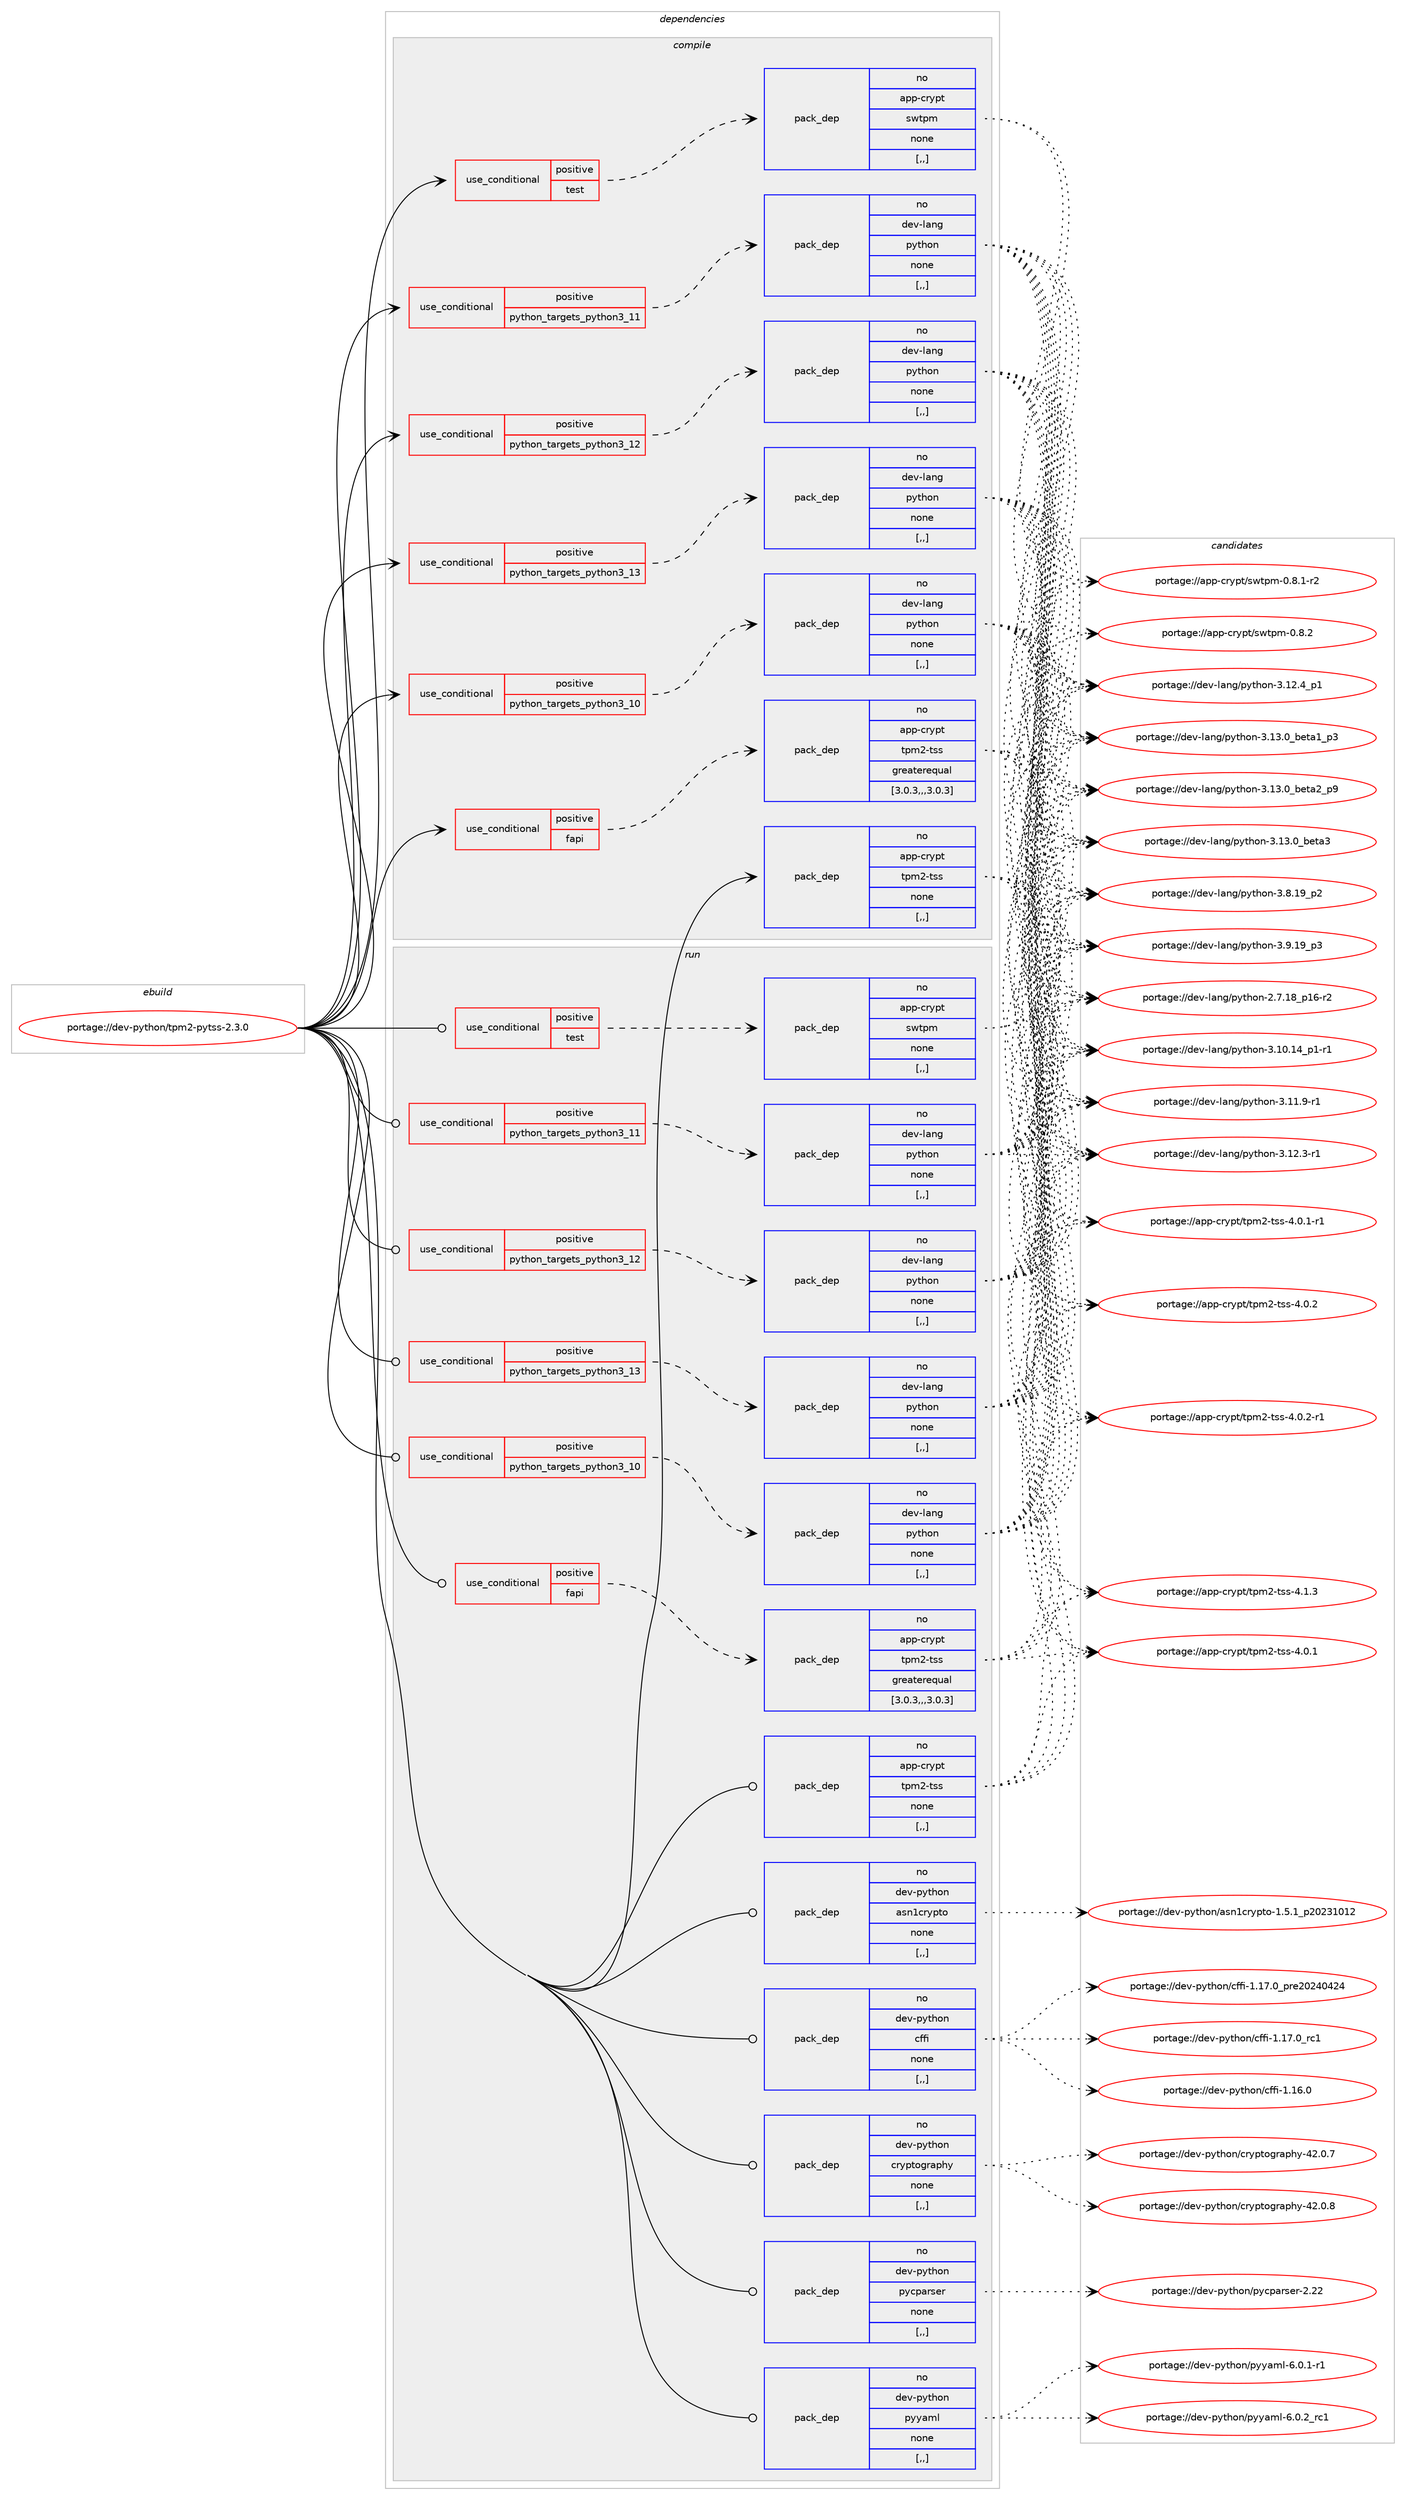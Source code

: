 digraph prolog {

# *************
# Graph options
# *************

newrank=true;
concentrate=true;
compound=true;
graph [rankdir=LR,fontname=Helvetica,fontsize=10,ranksep=1.5];#, ranksep=2.5, nodesep=0.2];
edge  [arrowhead=vee];
node  [fontname=Helvetica,fontsize=10];

# **********
# The ebuild
# **********

subgraph cluster_leftcol {
color=gray;
rank=same;
label=<<i>ebuild</i>>;
id [label="portage://dev-python/tpm2-pytss-2.3.0", color=red, width=4, href="../dev-python/tpm2-pytss-2.3.0.svg"];
}

# ****************
# The dependencies
# ****************

subgraph cluster_midcol {
color=gray;
label=<<i>dependencies</i>>;
subgraph cluster_compile {
fillcolor="#eeeeee";
style=filled;
label=<<i>compile</i>>;
subgraph cond39244 {
dependency161681 [label=<<TABLE BORDER="0" CELLBORDER="1" CELLSPACING="0" CELLPADDING="4"><TR><TD ROWSPAN="3" CELLPADDING="10">use_conditional</TD></TR><TR><TD>positive</TD></TR><TR><TD>fapi</TD></TR></TABLE>>, shape=none, color=red];
subgraph pack121199 {
dependency161682 [label=<<TABLE BORDER="0" CELLBORDER="1" CELLSPACING="0" CELLPADDING="4" WIDTH="220"><TR><TD ROWSPAN="6" CELLPADDING="30">pack_dep</TD></TR><TR><TD WIDTH="110">no</TD></TR><TR><TD>app-crypt</TD></TR><TR><TD>tpm2-tss</TD></TR><TR><TD>greaterequal</TD></TR><TR><TD>[3.0.3,,,3.0.3]</TD></TR></TABLE>>, shape=none, color=blue];
}
dependency161681:e -> dependency161682:w [weight=20,style="dashed",arrowhead="vee"];
}
id:e -> dependency161681:w [weight=20,style="solid",arrowhead="vee"];
subgraph cond39245 {
dependency161683 [label=<<TABLE BORDER="0" CELLBORDER="1" CELLSPACING="0" CELLPADDING="4"><TR><TD ROWSPAN="3" CELLPADDING="10">use_conditional</TD></TR><TR><TD>positive</TD></TR><TR><TD>python_targets_python3_10</TD></TR></TABLE>>, shape=none, color=red];
subgraph pack121200 {
dependency161684 [label=<<TABLE BORDER="0" CELLBORDER="1" CELLSPACING="0" CELLPADDING="4" WIDTH="220"><TR><TD ROWSPAN="6" CELLPADDING="30">pack_dep</TD></TR><TR><TD WIDTH="110">no</TD></TR><TR><TD>dev-lang</TD></TR><TR><TD>python</TD></TR><TR><TD>none</TD></TR><TR><TD>[,,]</TD></TR></TABLE>>, shape=none, color=blue];
}
dependency161683:e -> dependency161684:w [weight=20,style="dashed",arrowhead="vee"];
}
id:e -> dependency161683:w [weight=20,style="solid",arrowhead="vee"];
subgraph cond39246 {
dependency161685 [label=<<TABLE BORDER="0" CELLBORDER="1" CELLSPACING="0" CELLPADDING="4"><TR><TD ROWSPAN="3" CELLPADDING="10">use_conditional</TD></TR><TR><TD>positive</TD></TR><TR><TD>python_targets_python3_11</TD></TR></TABLE>>, shape=none, color=red];
subgraph pack121201 {
dependency161686 [label=<<TABLE BORDER="0" CELLBORDER="1" CELLSPACING="0" CELLPADDING="4" WIDTH="220"><TR><TD ROWSPAN="6" CELLPADDING="30">pack_dep</TD></TR><TR><TD WIDTH="110">no</TD></TR><TR><TD>dev-lang</TD></TR><TR><TD>python</TD></TR><TR><TD>none</TD></TR><TR><TD>[,,]</TD></TR></TABLE>>, shape=none, color=blue];
}
dependency161685:e -> dependency161686:w [weight=20,style="dashed",arrowhead="vee"];
}
id:e -> dependency161685:w [weight=20,style="solid",arrowhead="vee"];
subgraph cond39247 {
dependency161687 [label=<<TABLE BORDER="0" CELLBORDER="1" CELLSPACING="0" CELLPADDING="4"><TR><TD ROWSPAN="3" CELLPADDING="10">use_conditional</TD></TR><TR><TD>positive</TD></TR><TR><TD>python_targets_python3_12</TD></TR></TABLE>>, shape=none, color=red];
subgraph pack121202 {
dependency161688 [label=<<TABLE BORDER="0" CELLBORDER="1" CELLSPACING="0" CELLPADDING="4" WIDTH="220"><TR><TD ROWSPAN="6" CELLPADDING="30">pack_dep</TD></TR><TR><TD WIDTH="110">no</TD></TR><TR><TD>dev-lang</TD></TR><TR><TD>python</TD></TR><TR><TD>none</TD></TR><TR><TD>[,,]</TD></TR></TABLE>>, shape=none, color=blue];
}
dependency161687:e -> dependency161688:w [weight=20,style="dashed",arrowhead="vee"];
}
id:e -> dependency161687:w [weight=20,style="solid",arrowhead="vee"];
subgraph cond39248 {
dependency161689 [label=<<TABLE BORDER="0" CELLBORDER="1" CELLSPACING="0" CELLPADDING="4"><TR><TD ROWSPAN="3" CELLPADDING="10">use_conditional</TD></TR><TR><TD>positive</TD></TR><TR><TD>python_targets_python3_13</TD></TR></TABLE>>, shape=none, color=red];
subgraph pack121203 {
dependency161690 [label=<<TABLE BORDER="0" CELLBORDER="1" CELLSPACING="0" CELLPADDING="4" WIDTH="220"><TR><TD ROWSPAN="6" CELLPADDING="30">pack_dep</TD></TR><TR><TD WIDTH="110">no</TD></TR><TR><TD>dev-lang</TD></TR><TR><TD>python</TD></TR><TR><TD>none</TD></TR><TR><TD>[,,]</TD></TR></TABLE>>, shape=none, color=blue];
}
dependency161689:e -> dependency161690:w [weight=20,style="dashed",arrowhead="vee"];
}
id:e -> dependency161689:w [weight=20,style="solid",arrowhead="vee"];
subgraph cond39249 {
dependency161691 [label=<<TABLE BORDER="0" CELLBORDER="1" CELLSPACING="0" CELLPADDING="4"><TR><TD ROWSPAN="3" CELLPADDING="10">use_conditional</TD></TR><TR><TD>positive</TD></TR><TR><TD>test</TD></TR></TABLE>>, shape=none, color=red];
subgraph pack121204 {
dependency161692 [label=<<TABLE BORDER="0" CELLBORDER="1" CELLSPACING="0" CELLPADDING="4" WIDTH="220"><TR><TD ROWSPAN="6" CELLPADDING="30">pack_dep</TD></TR><TR><TD WIDTH="110">no</TD></TR><TR><TD>app-crypt</TD></TR><TR><TD>swtpm</TD></TR><TR><TD>none</TD></TR><TR><TD>[,,]</TD></TR></TABLE>>, shape=none, color=blue];
}
dependency161691:e -> dependency161692:w [weight=20,style="dashed",arrowhead="vee"];
}
id:e -> dependency161691:w [weight=20,style="solid",arrowhead="vee"];
subgraph pack121205 {
dependency161693 [label=<<TABLE BORDER="0" CELLBORDER="1" CELLSPACING="0" CELLPADDING="4" WIDTH="220"><TR><TD ROWSPAN="6" CELLPADDING="30">pack_dep</TD></TR><TR><TD WIDTH="110">no</TD></TR><TR><TD>app-crypt</TD></TR><TR><TD>tpm2-tss</TD></TR><TR><TD>none</TD></TR><TR><TD>[,,]</TD></TR></TABLE>>, shape=none, color=blue];
}
id:e -> dependency161693:w [weight=20,style="solid",arrowhead="vee"];
}
subgraph cluster_compileandrun {
fillcolor="#eeeeee";
style=filled;
label=<<i>compile and run</i>>;
}
subgraph cluster_run {
fillcolor="#eeeeee";
style=filled;
label=<<i>run</i>>;
subgraph cond39250 {
dependency161694 [label=<<TABLE BORDER="0" CELLBORDER="1" CELLSPACING="0" CELLPADDING="4"><TR><TD ROWSPAN="3" CELLPADDING="10">use_conditional</TD></TR><TR><TD>positive</TD></TR><TR><TD>fapi</TD></TR></TABLE>>, shape=none, color=red];
subgraph pack121206 {
dependency161695 [label=<<TABLE BORDER="0" CELLBORDER="1" CELLSPACING="0" CELLPADDING="4" WIDTH="220"><TR><TD ROWSPAN="6" CELLPADDING="30">pack_dep</TD></TR><TR><TD WIDTH="110">no</TD></TR><TR><TD>app-crypt</TD></TR><TR><TD>tpm2-tss</TD></TR><TR><TD>greaterequal</TD></TR><TR><TD>[3.0.3,,,3.0.3]</TD></TR></TABLE>>, shape=none, color=blue];
}
dependency161694:e -> dependency161695:w [weight=20,style="dashed",arrowhead="vee"];
}
id:e -> dependency161694:w [weight=20,style="solid",arrowhead="odot"];
subgraph cond39251 {
dependency161696 [label=<<TABLE BORDER="0" CELLBORDER="1" CELLSPACING="0" CELLPADDING="4"><TR><TD ROWSPAN="3" CELLPADDING="10">use_conditional</TD></TR><TR><TD>positive</TD></TR><TR><TD>python_targets_python3_10</TD></TR></TABLE>>, shape=none, color=red];
subgraph pack121207 {
dependency161697 [label=<<TABLE BORDER="0" CELLBORDER="1" CELLSPACING="0" CELLPADDING="4" WIDTH="220"><TR><TD ROWSPAN="6" CELLPADDING="30">pack_dep</TD></TR><TR><TD WIDTH="110">no</TD></TR><TR><TD>dev-lang</TD></TR><TR><TD>python</TD></TR><TR><TD>none</TD></TR><TR><TD>[,,]</TD></TR></TABLE>>, shape=none, color=blue];
}
dependency161696:e -> dependency161697:w [weight=20,style="dashed",arrowhead="vee"];
}
id:e -> dependency161696:w [weight=20,style="solid",arrowhead="odot"];
subgraph cond39252 {
dependency161698 [label=<<TABLE BORDER="0" CELLBORDER="1" CELLSPACING="0" CELLPADDING="4"><TR><TD ROWSPAN="3" CELLPADDING="10">use_conditional</TD></TR><TR><TD>positive</TD></TR><TR><TD>python_targets_python3_11</TD></TR></TABLE>>, shape=none, color=red];
subgraph pack121208 {
dependency161699 [label=<<TABLE BORDER="0" CELLBORDER="1" CELLSPACING="0" CELLPADDING="4" WIDTH="220"><TR><TD ROWSPAN="6" CELLPADDING="30">pack_dep</TD></TR><TR><TD WIDTH="110">no</TD></TR><TR><TD>dev-lang</TD></TR><TR><TD>python</TD></TR><TR><TD>none</TD></TR><TR><TD>[,,]</TD></TR></TABLE>>, shape=none, color=blue];
}
dependency161698:e -> dependency161699:w [weight=20,style="dashed",arrowhead="vee"];
}
id:e -> dependency161698:w [weight=20,style="solid",arrowhead="odot"];
subgraph cond39253 {
dependency161700 [label=<<TABLE BORDER="0" CELLBORDER="1" CELLSPACING="0" CELLPADDING="4"><TR><TD ROWSPAN="3" CELLPADDING="10">use_conditional</TD></TR><TR><TD>positive</TD></TR><TR><TD>python_targets_python3_12</TD></TR></TABLE>>, shape=none, color=red];
subgraph pack121209 {
dependency161701 [label=<<TABLE BORDER="0" CELLBORDER="1" CELLSPACING="0" CELLPADDING="4" WIDTH="220"><TR><TD ROWSPAN="6" CELLPADDING="30">pack_dep</TD></TR><TR><TD WIDTH="110">no</TD></TR><TR><TD>dev-lang</TD></TR><TR><TD>python</TD></TR><TR><TD>none</TD></TR><TR><TD>[,,]</TD></TR></TABLE>>, shape=none, color=blue];
}
dependency161700:e -> dependency161701:w [weight=20,style="dashed",arrowhead="vee"];
}
id:e -> dependency161700:w [weight=20,style="solid",arrowhead="odot"];
subgraph cond39254 {
dependency161702 [label=<<TABLE BORDER="0" CELLBORDER="1" CELLSPACING="0" CELLPADDING="4"><TR><TD ROWSPAN="3" CELLPADDING="10">use_conditional</TD></TR><TR><TD>positive</TD></TR><TR><TD>python_targets_python3_13</TD></TR></TABLE>>, shape=none, color=red];
subgraph pack121210 {
dependency161703 [label=<<TABLE BORDER="0" CELLBORDER="1" CELLSPACING="0" CELLPADDING="4" WIDTH="220"><TR><TD ROWSPAN="6" CELLPADDING="30">pack_dep</TD></TR><TR><TD WIDTH="110">no</TD></TR><TR><TD>dev-lang</TD></TR><TR><TD>python</TD></TR><TR><TD>none</TD></TR><TR><TD>[,,]</TD></TR></TABLE>>, shape=none, color=blue];
}
dependency161702:e -> dependency161703:w [weight=20,style="dashed",arrowhead="vee"];
}
id:e -> dependency161702:w [weight=20,style="solid",arrowhead="odot"];
subgraph cond39255 {
dependency161704 [label=<<TABLE BORDER="0" CELLBORDER="1" CELLSPACING="0" CELLPADDING="4"><TR><TD ROWSPAN="3" CELLPADDING="10">use_conditional</TD></TR><TR><TD>positive</TD></TR><TR><TD>test</TD></TR></TABLE>>, shape=none, color=red];
subgraph pack121211 {
dependency161705 [label=<<TABLE BORDER="0" CELLBORDER="1" CELLSPACING="0" CELLPADDING="4" WIDTH="220"><TR><TD ROWSPAN="6" CELLPADDING="30">pack_dep</TD></TR><TR><TD WIDTH="110">no</TD></TR><TR><TD>app-crypt</TD></TR><TR><TD>swtpm</TD></TR><TR><TD>none</TD></TR><TR><TD>[,,]</TD></TR></TABLE>>, shape=none, color=blue];
}
dependency161704:e -> dependency161705:w [weight=20,style="dashed",arrowhead="vee"];
}
id:e -> dependency161704:w [weight=20,style="solid",arrowhead="odot"];
subgraph pack121212 {
dependency161706 [label=<<TABLE BORDER="0" CELLBORDER="1" CELLSPACING="0" CELLPADDING="4" WIDTH="220"><TR><TD ROWSPAN="6" CELLPADDING="30">pack_dep</TD></TR><TR><TD WIDTH="110">no</TD></TR><TR><TD>app-crypt</TD></TR><TR><TD>tpm2-tss</TD></TR><TR><TD>none</TD></TR><TR><TD>[,,]</TD></TR></TABLE>>, shape=none, color=blue];
}
id:e -> dependency161706:w [weight=20,style="solid",arrowhead="odot"];
subgraph pack121213 {
dependency161707 [label=<<TABLE BORDER="0" CELLBORDER="1" CELLSPACING="0" CELLPADDING="4" WIDTH="220"><TR><TD ROWSPAN="6" CELLPADDING="30">pack_dep</TD></TR><TR><TD WIDTH="110">no</TD></TR><TR><TD>dev-python</TD></TR><TR><TD>asn1crypto</TD></TR><TR><TD>none</TD></TR><TR><TD>[,,]</TD></TR></TABLE>>, shape=none, color=blue];
}
id:e -> dependency161707:w [weight=20,style="solid",arrowhead="odot"];
subgraph pack121214 {
dependency161708 [label=<<TABLE BORDER="0" CELLBORDER="1" CELLSPACING="0" CELLPADDING="4" WIDTH="220"><TR><TD ROWSPAN="6" CELLPADDING="30">pack_dep</TD></TR><TR><TD WIDTH="110">no</TD></TR><TR><TD>dev-python</TD></TR><TR><TD>cffi</TD></TR><TR><TD>none</TD></TR><TR><TD>[,,]</TD></TR></TABLE>>, shape=none, color=blue];
}
id:e -> dependency161708:w [weight=20,style="solid",arrowhead="odot"];
subgraph pack121215 {
dependency161709 [label=<<TABLE BORDER="0" CELLBORDER="1" CELLSPACING="0" CELLPADDING="4" WIDTH="220"><TR><TD ROWSPAN="6" CELLPADDING="30">pack_dep</TD></TR><TR><TD WIDTH="110">no</TD></TR><TR><TD>dev-python</TD></TR><TR><TD>cryptography</TD></TR><TR><TD>none</TD></TR><TR><TD>[,,]</TD></TR></TABLE>>, shape=none, color=blue];
}
id:e -> dependency161709:w [weight=20,style="solid",arrowhead="odot"];
subgraph pack121216 {
dependency161710 [label=<<TABLE BORDER="0" CELLBORDER="1" CELLSPACING="0" CELLPADDING="4" WIDTH="220"><TR><TD ROWSPAN="6" CELLPADDING="30">pack_dep</TD></TR><TR><TD WIDTH="110">no</TD></TR><TR><TD>dev-python</TD></TR><TR><TD>pycparser</TD></TR><TR><TD>none</TD></TR><TR><TD>[,,]</TD></TR></TABLE>>, shape=none, color=blue];
}
id:e -> dependency161710:w [weight=20,style="solid",arrowhead="odot"];
subgraph pack121217 {
dependency161711 [label=<<TABLE BORDER="0" CELLBORDER="1" CELLSPACING="0" CELLPADDING="4" WIDTH="220"><TR><TD ROWSPAN="6" CELLPADDING="30">pack_dep</TD></TR><TR><TD WIDTH="110">no</TD></TR><TR><TD>dev-python</TD></TR><TR><TD>pyyaml</TD></TR><TR><TD>none</TD></TR><TR><TD>[,,]</TD></TR></TABLE>>, shape=none, color=blue];
}
id:e -> dependency161711:w [weight=20,style="solid",arrowhead="odot"];
}
}

# **************
# The candidates
# **************

subgraph cluster_choices {
rank=same;
color=gray;
label=<<i>candidates</i>>;

subgraph choice121199 {
color=black;
nodesep=1;
choice971121124599114121112116471161121095045116115115455246484649 [label="portage://app-crypt/tpm2-tss-4.0.1", color=red, width=4,href="../app-crypt/tpm2-tss-4.0.1.svg"];
choice9711211245991141211121164711611210950451161151154552464846494511449 [label="portage://app-crypt/tpm2-tss-4.0.1-r1", color=red, width=4,href="../app-crypt/tpm2-tss-4.0.1-r1.svg"];
choice971121124599114121112116471161121095045116115115455246484650 [label="portage://app-crypt/tpm2-tss-4.0.2", color=red, width=4,href="../app-crypt/tpm2-tss-4.0.2.svg"];
choice9711211245991141211121164711611210950451161151154552464846504511449 [label="portage://app-crypt/tpm2-tss-4.0.2-r1", color=red, width=4,href="../app-crypt/tpm2-tss-4.0.2-r1.svg"];
choice971121124599114121112116471161121095045116115115455246494651 [label="portage://app-crypt/tpm2-tss-4.1.3", color=red, width=4,href="../app-crypt/tpm2-tss-4.1.3.svg"];
dependency161682:e -> choice971121124599114121112116471161121095045116115115455246484649:w [style=dotted,weight="100"];
dependency161682:e -> choice9711211245991141211121164711611210950451161151154552464846494511449:w [style=dotted,weight="100"];
dependency161682:e -> choice971121124599114121112116471161121095045116115115455246484650:w [style=dotted,weight="100"];
dependency161682:e -> choice9711211245991141211121164711611210950451161151154552464846504511449:w [style=dotted,weight="100"];
dependency161682:e -> choice971121124599114121112116471161121095045116115115455246494651:w [style=dotted,weight="100"];
}
subgraph choice121200 {
color=black;
nodesep=1;
choice100101118451089711010347112121116104111110455046554649569511249544511450 [label="portage://dev-lang/python-2.7.18_p16-r2", color=red, width=4,href="../dev-lang/python-2.7.18_p16-r2.svg"];
choice100101118451089711010347112121116104111110455146494846495295112494511449 [label="portage://dev-lang/python-3.10.14_p1-r1", color=red, width=4,href="../dev-lang/python-3.10.14_p1-r1.svg"];
choice100101118451089711010347112121116104111110455146494946574511449 [label="portage://dev-lang/python-3.11.9-r1", color=red, width=4,href="../dev-lang/python-3.11.9-r1.svg"];
choice100101118451089711010347112121116104111110455146495046514511449 [label="portage://dev-lang/python-3.12.3-r1", color=red, width=4,href="../dev-lang/python-3.12.3-r1.svg"];
choice100101118451089711010347112121116104111110455146495046529511249 [label="portage://dev-lang/python-3.12.4_p1", color=red, width=4,href="../dev-lang/python-3.12.4_p1.svg"];
choice10010111845108971101034711212111610411111045514649514648959810111697499511251 [label="portage://dev-lang/python-3.13.0_beta1_p3", color=red, width=4,href="../dev-lang/python-3.13.0_beta1_p3.svg"];
choice10010111845108971101034711212111610411111045514649514648959810111697509511257 [label="portage://dev-lang/python-3.13.0_beta2_p9", color=red, width=4,href="../dev-lang/python-3.13.0_beta2_p9.svg"];
choice1001011184510897110103471121211161041111104551464951464895981011169751 [label="portage://dev-lang/python-3.13.0_beta3", color=red, width=4,href="../dev-lang/python-3.13.0_beta3.svg"];
choice100101118451089711010347112121116104111110455146564649579511250 [label="portage://dev-lang/python-3.8.19_p2", color=red, width=4,href="../dev-lang/python-3.8.19_p2.svg"];
choice100101118451089711010347112121116104111110455146574649579511251 [label="portage://dev-lang/python-3.9.19_p3", color=red, width=4,href="../dev-lang/python-3.9.19_p3.svg"];
dependency161684:e -> choice100101118451089711010347112121116104111110455046554649569511249544511450:w [style=dotted,weight="100"];
dependency161684:e -> choice100101118451089711010347112121116104111110455146494846495295112494511449:w [style=dotted,weight="100"];
dependency161684:e -> choice100101118451089711010347112121116104111110455146494946574511449:w [style=dotted,weight="100"];
dependency161684:e -> choice100101118451089711010347112121116104111110455146495046514511449:w [style=dotted,weight="100"];
dependency161684:e -> choice100101118451089711010347112121116104111110455146495046529511249:w [style=dotted,weight="100"];
dependency161684:e -> choice10010111845108971101034711212111610411111045514649514648959810111697499511251:w [style=dotted,weight="100"];
dependency161684:e -> choice10010111845108971101034711212111610411111045514649514648959810111697509511257:w [style=dotted,weight="100"];
dependency161684:e -> choice1001011184510897110103471121211161041111104551464951464895981011169751:w [style=dotted,weight="100"];
dependency161684:e -> choice100101118451089711010347112121116104111110455146564649579511250:w [style=dotted,weight="100"];
dependency161684:e -> choice100101118451089711010347112121116104111110455146574649579511251:w [style=dotted,weight="100"];
}
subgraph choice121201 {
color=black;
nodesep=1;
choice100101118451089711010347112121116104111110455046554649569511249544511450 [label="portage://dev-lang/python-2.7.18_p16-r2", color=red, width=4,href="../dev-lang/python-2.7.18_p16-r2.svg"];
choice100101118451089711010347112121116104111110455146494846495295112494511449 [label="portage://dev-lang/python-3.10.14_p1-r1", color=red, width=4,href="../dev-lang/python-3.10.14_p1-r1.svg"];
choice100101118451089711010347112121116104111110455146494946574511449 [label="portage://dev-lang/python-3.11.9-r1", color=red, width=4,href="../dev-lang/python-3.11.9-r1.svg"];
choice100101118451089711010347112121116104111110455146495046514511449 [label="portage://dev-lang/python-3.12.3-r1", color=red, width=4,href="../dev-lang/python-3.12.3-r1.svg"];
choice100101118451089711010347112121116104111110455146495046529511249 [label="portage://dev-lang/python-3.12.4_p1", color=red, width=4,href="../dev-lang/python-3.12.4_p1.svg"];
choice10010111845108971101034711212111610411111045514649514648959810111697499511251 [label="portage://dev-lang/python-3.13.0_beta1_p3", color=red, width=4,href="../dev-lang/python-3.13.0_beta1_p3.svg"];
choice10010111845108971101034711212111610411111045514649514648959810111697509511257 [label="portage://dev-lang/python-3.13.0_beta2_p9", color=red, width=4,href="../dev-lang/python-3.13.0_beta2_p9.svg"];
choice1001011184510897110103471121211161041111104551464951464895981011169751 [label="portage://dev-lang/python-3.13.0_beta3", color=red, width=4,href="../dev-lang/python-3.13.0_beta3.svg"];
choice100101118451089711010347112121116104111110455146564649579511250 [label="portage://dev-lang/python-3.8.19_p2", color=red, width=4,href="../dev-lang/python-3.8.19_p2.svg"];
choice100101118451089711010347112121116104111110455146574649579511251 [label="portage://dev-lang/python-3.9.19_p3", color=red, width=4,href="../dev-lang/python-3.9.19_p3.svg"];
dependency161686:e -> choice100101118451089711010347112121116104111110455046554649569511249544511450:w [style=dotted,weight="100"];
dependency161686:e -> choice100101118451089711010347112121116104111110455146494846495295112494511449:w [style=dotted,weight="100"];
dependency161686:e -> choice100101118451089711010347112121116104111110455146494946574511449:w [style=dotted,weight="100"];
dependency161686:e -> choice100101118451089711010347112121116104111110455146495046514511449:w [style=dotted,weight="100"];
dependency161686:e -> choice100101118451089711010347112121116104111110455146495046529511249:w [style=dotted,weight="100"];
dependency161686:e -> choice10010111845108971101034711212111610411111045514649514648959810111697499511251:w [style=dotted,weight="100"];
dependency161686:e -> choice10010111845108971101034711212111610411111045514649514648959810111697509511257:w [style=dotted,weight="100"];
dependency161686:e -> choice1001011184510897110103471121211161041111104551464951464895981011169751:w [style=dotted,weight="100"];
dependency161686:e -> choice100101118451089711010347112121116104111110455146564649579511250:w [style=dotted,weight="100"];
dependency161686:e -> choice100101118451089711010347112121116104111110455146574649579511251:w [style=dotted,weight="100"];
}
subgraph choice121202 {
color=black;
nodesep=1;
choice100101118451089711010347112121116104111110455046554649569511249544511450 [label="portage://dev-lang/python-2.7.18_p16-r2", color=red, width=4,href="../dev-lang/python-2.7.18_p16-r2.svg"];
choice100101118451089711010347112121116104111110455146494846495295112494511449 [label="portage://dev-lang/python-3.10.14_p1-r1", color=red, width=4,href="../dev-lang/python-3.10.14_p1-r1.svg"];
choice100101118451089711010347112121116104111110455146494946574511449 [label="portage://dev-lang/python-3.11.9-r1", color=red, width=4,href="../dev-lang/python-3.11.9-r1.svg"];
choice100101118451089711010347112121116104111110455146495046514511449 [label="portage://dev-lang/python-3.12.3-r1", color=red, width=4,href="../dev-lang/python-3.12.3-r1.svg"];
choice100101118451089711010347112121116104111110455146495046529511249 [label="portage://dev-lang/python-3.12.4_p1", color=red, width=4,href="../dev-lang/python-3.12.4_p1.svg"];
choice10010111845108971101034711212111610411111045514649514648959810111697499511251 [label="portage://dev-lang/python-3.13.0_beta1_p3", color=red, width=4,href="../dev-lang/python-3.13.0_beta1_p3.svg"];
choice10010111845108971101034711212111610411111045514649514648959810111697509511257 [label="portage://dev-lang/python-3.13.0_beta2_p9", color=red, width=4,href="../dev-lang/python-3.13.0_beta2_p9.svg"];
choice1001011184510897110103471121211161041111104551464951464895981011169751 [label="portage://dev-lang/python-3.13.0_beta3", color=red, width=4,href="../dev-lang/python-3.13.0_beta3.svg"];
choice100101118451089711010347112121116104111110455146564649579511250 [label="portage://dev-lang/python-3.8.19_p2", color=red, width=4,href="../dev-lang/python-3.8.19_p2.svg"];
choice100101118451089711010347112121116104111110455146574649579511251 [label="portage://dev-lang/python-3.9.19_p3", color=red, width=4,href="../dev-lang/python-3.9.19_p3.svg"];
dependency161688:e -> choice100101118451089711010347112121116104111110455046554649569511249544511450:w [style=dotted,weight="100"];
dependency161688:e -> choice100101118451089711010347112121116104111110455146494846495295112494511449:w [style=dotted,weight="100"];
dependency161688:e -> choice100101118451089711010347112121116104111110455146494946574511449:w [style=dotted,weight="100"];
dependency161688:e -> choice100101118451089711010347112121116104111110455146495046514511449:w [style=dotted,weight="100"];
dependency161688:e -> choice100101118451089711010347112121116104111110455146495046529511249:w [style=dotted,weight="100"];
dependency161688:e -> choice10010111845108971101034711212111610411111045514649514648959810111697499511251:w [style=dotted,weight="100"];
dependency161688:e -> choice10010111845108971101034711212111610411111045514649514648959810111697509511257:w [style=dotted,weight="100"];
dependency161688:e -> choice1001011184510897110103471121211161041111104551464951464895981011169751:w [style=dotted,weight="100"];
dependency161688:e -> choice100101118451089711010347112121116104111110455146564649579511250:w [style=dotted,weight="100"];
dependency161688:e -> choice100101118451089711010347112121116104111110455146574649579511251:w [style=dotted,weight="100"];
}
subgraph choice121203 {
color=black;
nodesep=1;
choice100101118451089711010347112121116104111110455046554649569511249544511450 [label="portage://dev-lang/python-2.7.18_p16-r2", color=red, width=4,href="../dev-lang/python-2.7.18_p16-r2.svg"];
choice100101118451089711010347112121116104111110455146494846495295112494511449 [label="portage://dev-lang/python-3.10.14_p1-r1", color=red, width=4,href="../dev-lang/python-3.10.14_p1-r1.svg"];
choice100101118451089711010347112121116104111110455146494946574511449 [label="portage://dev-lang/python-3.11.9-r1", color=red, width=4,href="../dev-lang/python-3.11.9-r1.svg"];
choice100101118451089711010347112121116104111110455146495046514511449 [label="portage://dev-lang/python-3.12.3-r1", color=red, width=4,href="../dev-lang/python-3.12.3-r1.svg"];
choice100101118451089711010347112121116104111110455146495046529511249 [label="portage://dev-lang/python-3.12.4_p1", color=red, width=4,href="../dev-lang/python-3.12.4_p1.svg"];
choice10010111845108971101034711212111610411111045514649514648959810111697499511251 [label="portage://dev-lang/python-3.13.0_beta1_p3", color=red, width=4,href="../dev-lang/python-3.13.0_beta1_p3.svg"];
choice10010111845108971101034711212111610411111045514649514648959810111697509511257 [label="portage://dev-lang/python-3.13.0_beta2_p9", color=red, width=4,href="../dev-lang/python-3.13.0_beta2_p9.svg"];
choice1001011184510897110103471121211161041111104551464951464895981011169751 [label="portage://dev-lang/python-3.13.0_beta3", color=red, width=4,href="../dev-lang/python-3.13.0_beta3.svg"];
choice100101118451089711010347112121116104111110455146564649579511250 [label="portage://dev-lang/python-3.8.19_p2", color=red, width=4,href="../dev-lang/python-3.8.19_p2.svg"];
choice100101118451089711010347112121116104111110455146574649579511251 [label="portage://dev-lang/python-3.9.19_p3", color=red, width=4,href="../dev-lang/python-3.9.19_p3.svg"];
dependency161690:e -> choice100101118451089711010347112121116104111110455046554649569511249544511450:w [style=dotted,weight="100"];
dependency161690:e -> choice100101118451089711010347112121116104111110455146494846495295112494511449:w [style=dotted,weight="100"];
dependency161690:e -> choice100101118451089711010347112121116104111110455146494946574511449:w [style=dotted,weight="100"];
dependency161690:e -> choice100101118451089711010347112121116104111110455146495046514511449:w [style=dotted,weight="100"];
dependency161690:e -> choice100101118451089711010347112121116104111110455146495046529511249:w [style=dotted,weight="100"];
dependency161690:e -> choice10010111845108971101034711212111610411111045514649514648959810111697499511251:w [style=dotted,weight="100"];
dependency161690:e -> choice10010111845108971101034711212111610411111045514649514648959810111697509511257:w [style=dotted,weight="100"];
dependency161690:e -> choice1001011184510897110103471121211161041111104551464951464895981011169751:w [style=dotted,weight="100"];
dependency161690:e -> choice100101118451089711010347112121116104111110455146564649579511250:w [style=dotted,weight="100"];
dependency161690:e -> choice100101118451089711010347112121116104111110455146574649579511251:w [style=dotted,weight="100"];
}
subgraph choice121204 {
color=black;
nodesep=1;
choice971121124599114121112116471151191161121094548465646494511450 [label="portage://app-crypt/swtpm-0.8.1-r2", color=red, width=4,href="../app-crypt/swtpm-0.8.1-r2.svg"];
choice97112112459911412111211647115119116112109454846564650 [label="portage://app-crypt/swtpm-0.8.2", color=red, width=4,href="../app-crypt/swtpm-0.8.2.svg"];
dependency161692:e -> choice971121124599114121112116471151191161121094548465646494511450:w [style=dotted,weight="100"];
dependency161692:e -> choice97112112459911412111211647115119116112109454846564650:w [style=dotted,weight="100"];
}
subgraph choice121205 {
color=black;
nodesep=1;
choice971121124599114121112116471161121095045116115115455246484649 [label="portage://app-crypt/tpm2-tss-4.0.1", color=red, width=4,href="../app-crypt/tpm2-tss-4.0.1.svg"];
choice9711211245991141211121164711611210950451161151154552464846494511449 [label="portage://app-crypt/tpm2-tss-4.0.1-r1", color=red, width=4,href="../app-crypt/tpm2-tss-4.0.1-r1.svg"];
choice971121124599114121112116471161121095045116115115455246484650 [label="portage://app-crypt/tpm2-tss-4.0.2", color=red, width=4,href="../app-crypt/tpm2-tss-4.0.2.svg"];
choice9711211245991141211121164711611210950451161151154552464846504511449 [label="portage://app-crypt/tpm2-tss-4.0.2-r1", color=red, width=4,href="../app-crypt/tpm2-tss-4.0.2-r1.svg"];
choice971121124599114121112116471161121095045116115115455246494651 [label="portage://app-crypt/tpm2-tss-4.1.3", color=red, width=4,href="../app-crypt/tpm2-tss-4.1.3.svg"];
dependency161693:e -> choice971121124599114121112116471161121095045116115115455246484649:w [style=dotted,weight="100"];
dependency161693:e -> choice9711211245991141211121164711611210950451161151154552464846494511449:w [style=dotted,weight="100"];
dependency161693:e -> choice971121124599114121112116471161121095045116115115455246484650:w [style=dotted,weight="100"];
dependency161693:e -> choice9711211245991141211121164711611210950451161151154552464846504511449:w [style=dotted,weight="100"];
dependency161693:e -> choice971121124599114121112116471161121095045116115115455246494651:w [style=dotted,weight="100"];
}
subgraph choice121206 {
color=black;
nodesep=1;
choice971121124599114121112116471161121095045116115115455246484649 [label="portage://app-crypt/tpm2-tss-4.0.1", color=red, width=4,href="../app-crypt/tpm2-tss-4.0.1.svg"];
choice9711211245991141211121164711611210950451161151154552464846494511449 [label="portage://app-crypt/tpm2-tss-4.0.1-r1", color=red, width=4,href="../app-crypt/tpm2-tss-4.0.1-r1.svg"];
choice971121124599114121112116471161121095045116115115455246484650 [label="portage://app-crypt/tpm2-tss-4.0.2", color=red, width=4,href="../app-crypt/tpm2-tss-4.0.2.svg"];
choice9711211245991141211121164711611210950451161151154552464846504511449 [label="portage://app-crypt/tpm2-tss-4.0.2-r1", color=red, width=4,href="../app-crypt/tpm2-tss-4.0.2-r1.svg"];
choice971121124599114121112116471161121095045116115115455246494651 [label="portage://app-crypt/tpm2-tss-4.1.3", color=red, width=4,href="../app-crypt/tpm2-tss-4.1.3.svg"];
dependency161695:e -> choice971121124599114121112116471161121095045116115115455246484649:w [style=dotted,weight="100"];
dependency161695:e -> choice9711211245991141211121164711611210950451161151154552464846494511449:w [style=dotted,weight="100"];
dependency161695:e -> choice971121124599114121112116471161121095045116115115455246484650:w [style=dotted,weight="100"];
dependency161695:e -> choice9711211245991141211121164711611210950451161151154552464846504511449:w [style=dotted,weight="100"];
dependency161695:e -> choice971121124599114121112116471161121095045116115115455246494651:w [style=dotted,weight="100"];
}
subgraph choice121207 {
color=black;
nodesep=1;
choice100101118451089711010347112121116104111110455046554649569511249544511450 [label="portage://dev-lang/python-2.7.18_p16-r2", color=red, width=4,href="../dev-lang/python-2.7.18_p16-r2.svg"];
choice100101118451089711010347112121116104111110455146494846495295112494511449 [label="portage://dev-lang/python-3.10.14_p1-r1", color=red, width=4,href="../dev-lang/python-3.10.14_p1-r1.svg"];
choice100101118451089711010347112121116104111110455146494946574511449 [label="portage://dev-lang/python-3.11.9-r1", color=red, width=4,href="../dev-lang/python-3.11.9-r1.svg"];
choice100101118451089711010347112121116104111110455146495046514511449 [label="portage://dev-lang/python-3.12.3-r1", color=red, width=4,href="../dev-lang/python-3.12.3-r1.svg"];
choice100101118451089711010347112121116104111110455146495046529511249 [label="portage://dev-lang/python-3.12.4_p1", color=red, width=4,href="../dev-lang/python-3.12.4_p1.svg"];
choice10010111845108971101034711212111610411111045514649514648959810111697499511251 [label="portage://dev-lang/python-3.13.0_beta1_p3", color=red, width=4,href="../dev-lang/python-3.13.0_beta1_p3.svg"];
choice10010111845108971101034711212111610411111045514649514648959810111697509511257 [label="portage://dev-lang/python-3.13.0_beta2_p9", color=red, width=4,href="../dev-lang/python-3.13.0_beta2_p9.svg"];
choice1001011184510897110103471121211161041111104551464951464895981011169751 [label="portage://dev-lang/python-3.13.0_beta3", color=red, width=4,href="../dev-lang/python-3.13.0_beta3.svg"];
choice100101118451089711010347112121116104111110455146564649579511250 [label="portage://dev-lang/python-3.8.19_p2", color=red, width=4,href="../dev-lang/python-3.8.19_p2.svg"];
choice100101118451089711010347112121116104111110455146574649579511251 [label="portage://dev-lang/python-3.9.19_p3", color=red, width=4,href="../dev-lang/python-3.9.19_p3.svg"];
dependency161697:e -> choice100101118451089711010347112121116104111110455046554649569511249544511450:w [style=dotted,weight="100"];
dependency161697:e -> choice100101118451089711010347112121116104111110455146494846495295112494511449:w [style=dotted,weight="100"];
dependency161697:e -> choice100101118451089711010347112121116104111110455146494946574511449:w [style=dotted,weight="100"];
dependency161697:e -> choice100101118451089711010347112121116104111110455146495046514511449:w [style=dotted,weight="100"];
dependency161697:e -> choice100101118451089711010347112121116104111110455146495046529511249:w [style=dotted,weight="100"];
dependency161697:e -> choice10010111845108971101034711212111610411111045514649514648959810111697499511251:w [style=dotted,weight="100"];
dependency161697:e -> choice10010111845108971101034711212111610411111045514649514648959810111697509511257:w [style=dotted,weight="100"];
dependency161697:e -> choice1001011184510897110103471121211161041111104551464951464895981011169751:w [style=dotted,weight="100"];
dependency161697:e -> choice100101118451089711010347112121116104111110455146564649579511250:w [style=dotted,weight="100"];
dependency161697:e -> choice100101118451089711010347112121116104111110455146574649579511251:w [style=dotted,weight="100"];
}
subgraph choice121208 {
color=black;
nodesep=1;
choice100101118451089711010347112121116104111110455046554649569511249544511450 [label="portage://dev-lang/python-2.7.18_p16-r2", color=red, width=4,href="../dev-lang/python-2.7.18_p16-r2.svg"];
choice100101118451089711010347112121116104111110455146494846495295112494511449 [label="portage://dev-lang/python-3.10.14_p1-r1", color=red, width=4,href="../dev-lang/python-3.10.14_p1-r1.svg"];
choice100101118451089711010347112121116104111110455146494946574511449 [label="portage://dev-lang/python-3.11.9-r1", color=red, width=4,href="../dev-lang/python-3.11.9-r1.svg"];
choice100101118451089711010347112121116104111110455146495046514511449 [label="portage://dev-lang/python-3.12.3-r1", color=red, width=4,href="../dev-lang/python-3.12.3-r1.svg"];
choice100101118451089711010347112121116104111110455146495046529511249 [label="portage://dev-lang/python-3.12.4_p1", color=red, width=4,href="../dev-lang/python-3.12.4_p1.svg"];
choice10010111845108971101034711212111610411111045514649514648959810111697499511251 [label="portage://dev-lang/python-3.13.0_beta1_p3", color=red, width=4,href="../dev-lang/python-3.13.0_beta1_p3.svg"];
choice10010111845108971101034711212111610411111045514649514648959810111697509511257 [label="portage://dev-lang/python-3.13.0_beta2_p9", color=red, width=4,href="../dev-lang/python-3.13.0_beta2_p9.svg"];
choice1001011184510897110103471121211161041111104551464951464895981011169751 [label="portage://dev-lang/python-3.13.0_beta3", color=red, width=4,href="../dev-lang/python-3.13.0_beta3.svg"];
choice100101118451089711010347112121116104111110455146564649579511250 [label="portage://dev-lang/python-3.8.19_p2", color=red, width=4,href="../dev-lang/python-3.8.19_p2.svg"];
choice100101118451089711010347112121116104111110455146574649579511251 [label="portage://dev-lang/python-3.9.19_p3", color=red, width=4,href="../dev-lang/python-3.9.19_p3.svg"];
dependency161699:e -> choice100101118451089711010347112121116104111110455046554649569511249544511450:w [style=dotted,weight="100"];
dependency161699:e -> choice100101118451089711010347112121116104111110455146494846495295112494511449:w [style=dotted,weight="100"];
dependency161699:e -> choice100101118451089711010347112121116104111110455146494946574511449:w [style=dotted,weight="100"];
dependency161699:e -> choice100101118451089711010347112121116104111110455146495046514511449:w [style=dotted,weight="100"];
dependency161699:e -> choice100101118451089711010347112121116104111110455146495046529511249:w [style=dotted,weight="100"];
dependency161699:e -> choice10010111845108971101034711212111610411111045514649514648959810111697499511251:w [style=dotted,weight="100"];
dependency161699:e -> choice10010111845108971101034711212111610411111045514649514648959810111697509511257:w [style=dotted,weight="100"];
dependency161699:e -> choice1001011184510897110103471121211161041111104551464951464895981011169751:w [style=dotted,weight="100"];
dependency161699:e -> choice100101118451089711010347112121116104111110455146564649579511250:w [style=dotted,weight="100"];
dependency161699:e -> choice100101118451089711010347112121116104111110455146574649579511251:w [style=dotted,weight="100"];
}
subgraph choice121209 {
color=black;
nodesep=1;
choice100101118451089711010347112121116104111110455046554649569511249544511450 [label="portage://dev-lang/python-2.7.18_p16-r2", color=red, width=4,href="../dev-lang/python-2.7.18_p16-r2.svg"];
choice100101118451089711010347112121116104111110455146494846495295112494511449 [label="portage://dev-lang/python-3.10.14_p1-r1", color=red, width=4,href="../dev-lang/python-3.10.14_p1-r1.svg"];
choice100101118451089711010347112121116104111110455146494946574511449 [label="portage://dev-lang/python-3.11.9-r1", color=red, width=4,href="../dev-lang/python-3.11.9-r1.svg"];
choice100101118451089711010347112121116104111110455146495046514511449 [label="portage://dev-lang/python-3.12.3-r1", color=red, width=4,href="../dev-lang/python-3.12.3-r1.svg"];
choice100101118451089711010347112121116104111110455146495046529511249 [label="portage://dev-lang/python-3.12.4_p1", color=red, width=4,href="../dev-lang/python-3.12.4_p1.svg"];
choice10010111845108971101034711212111610411111045514649514648959810111697499511251 [label="portage://dev-lang/python-3.13.0_beta1_p3", color=red, width=4,href="../dev-lang/python-3.13.0_beta1_p3.svg"];
choice10010111845108971101034711212111610411111045514649514648959810111697509511257 [label="portage://dev-lang/python-3.13.0_beta2_p9", color=red, width=4,href="../dev-lang/python-3.13.0_beta2_p9.svg"];
choice1001011184510897110103471121211161041111104551464951464895981011169751 [label="portage://dev-lang/python-3.13.0_beta3", color=red, width=4,href="../dev-lang/python-3.13.0_beta3.svg"];
choice100101118451089711010347112121116104111110455146564649579511250 [label="portage://dev-lang/python-3.8.19_p2", color=red, width=4,href="../dev-lang/python-3.8.19_p2.svg"];
choice100101118451089711010347112121116104111110455146574649579511251 [label="portage://dev-lang/python-3.9.19_p3", color=red, width=4,href="../dev-lang/python-3.9.19_p3.svg"];
dependency161701:e -> choice100101118451089711010347112121116104111110455046554649569511249544511450:w [style=dotted,weight="100"];
dependency161701:e -> choice100101118451089711010347112121116104111110455146494846495295112494511449:w [style=dotted,weight="100"];
dependency161701:e -> choice100101118451089711010347112121116104111110455146494946574511449:w [style=dotted,weight="100"];
dependency161701:e -> choice100101118451089711010347112121116104111110455146495046514511449:w [style=dotted,weight="100"];
dependency161701:e -> choice100101118451089711010347112121116104111110455146495046529511249:w [style=dotted,weight="100"];
dependency161701:e -> choice10010111845108971101034711212111610411111045514649514648959810111697499511251:w [style=dotted,weight="100"];
dependency161701:e -> choice10010111845108971101034711212111610411111045514649514648959810111697509511257:w [style=dotted,weight="100"];
dependency161701:e -> choice1001011184510897110103471121211161041111104551464951464895981011169751:w [style=dotted,weight="100"];
dependency161701:e -> choice100101118451089711010347112121116104111110455146564649579511250:w [style=dotted,weight="100"];
dependency161701:e -> choice100101118451089711010347112121116104111110455146574649579511251:w [style=dotted,weight="100"];
}
subgraph choice121210 {
color=black;
nodesep=1;
choice100101118451089711010347112121116104111110455046554649569511249544511450 [label="portage://dev-lang/python-2.7.18_p16-r2", color=red, width=4,href="../dev-lang/python-2.7.18_p16-r2.svg"];
choice100101118451089711010347112121116104111110455146494846495295112494511449 [label="portage://dev-lang/python-3.10.14_p1-r1", color=red, width=4,href="../dev-lang/python-3.10.14_p1-r1.svg"];
choice100101118451089711010347112121116104111110455146494946574511449 [label="portage://dev-lang/python-3.11.9-r1", color=red, width=4,href="../dev-lang/python-3.11.9-r1.svg"];
choice100101118451089711010347112121116104111110455146495046514511449 [label="portage://dev-lang/python-3.12.3-r1", color=red, width=4,href="../dev-lang/python-3.12.3-r1.svg"];
choice100101118451089711010347112121116104111110455146495046529511249 [label="portage://dev-lang/python-3.12.4_p1", color=red, width=4,href="../dev-lang/python-3.12.4_p1.svg"];
choice10010111845108971101034711212111610411111045514649514648959810111697499511251 [label="portage://dev-lang/python-3.13.0_beta1_p3", color=red, width=4,href="../dev-lang/python-3.13.0_beta1_p3.svg"];
choice10010111845108971101034711212111610411111045514649514648959810111697509511257 [label="portage://dev-lang/python-3.13.0_beta2_p9", color=red, width=4,href="../dev-lang/python-3.13.0_beta2_p9.svg"];
choice1001011184510897110103471121211161041111104551464951464895981011169751 [label="portage://dev-lang/python-3.13.0_beta3", color=red, width=4,href="../dev-lang/python-3.13.0_beta3.svg"];
choice100101118451089711010347112121116104111110455146564649579511250 [label="portage://dev-lang/python-3.8.19_p2", color=red, width=4,href="../dev-lang/python-3.8.19_p2.svg"];
choice100101118451089711010347112121116104111110455146574649579511251 [label="portage://dev-lang/python-3.9.19_p3", color=red, width=4,href="../dev-lang/python-3.9.19_p3.svg"];
dependency161703:e -> choice100101118451089711010347112121116104111110455046554649569511249544511450:w [style=dotted,weight="100"];
dependency161703:e -> choice100101118451089711010347112121116104111110455146494846495295112494511449:w [style=dotted,weight="100"];
dependency161703:e -> choice100101118451089711010347112121116104111110455146494946574511449:w [style=dotted,weight="100"];
dependency161703:e -> choice100101118451089711010347112121116104111110455146495046514511449:w [style=dotted,weight="100"];
dependency161703:e -> choice100101118451089711010347112121116104111110455146495046529511249:w [style=dotted,weight="100"];
dependency161703:e -> choice10010111845108971101034711212111610411111045514649514648959810111697499511251:w [style=dotted,weight="100"];
dependency161703:e -> choice10010111845108971101034711212111610411111045514649514648959810111697509511257:w [style=dotted,weight="100"];
dependency161703:e -> choice1001011184510897110103471121211161041111104551464951464895981011169751:w [style=dotted,weight="100"];
dependency161703:e -> choice100101118451089711010347112121116104111110455146564649579511250:w [style=dotted,weight="100"];
dependency161703:e -> choice100101118451089711010347112121116104111110455146574649579511251:w [style=dotted,weight="100"];
}
subgraph choice121211 {
color=black;
nodesep=1;
choice971121124599114121112116471151191161121094548465646494511450 [label="portage://app-crypt/swtpm-0.8.1-r2", color=red, width=4,href="../app-crypt/swtpm-0.8.1-r2.svg"];
choice97112112459911412111211647115119116112109454846564650 [label="portage://app-crypt/swtpm-0.8.2", color=red, width=4,href="../app-crypt/swtpm-0.8.2.svg"];
dependency161705:e -> choice971121124599114121112116471151191161121094548465646494511450:w [style=dotted,weight="100"];
dependency161705:e -> choice97112112459911412111211647115119116112109454846564650:w [style=dotted,weight="100"];
}
subgraph choice121212 {
color=black;
nodesep=1;
choice971121124599114121112116471161121095045116115115455246484649 [label="portage://app-crypt/tpm2-tss-4.0.1", color=red, width=4,href="../app-crypt/tpm2-tss-4.0.1.svg"];
choice9711211245991141211121164711611210950451161151154552464846494511449 [label="portage://app-crypt/tpm2-tss-4.0.1-r1", color=red, width=4,href="../app-crypt/tpm2-tss-4.0.1-r1.svg"];
choice971121124599114121112116471161121095045116115115455246484650 [label="portage://app-crypt/tpm2-tss-4.0.2", color=red, width=4,href="../app-crypt/tpm2-tss-4.0.2.svg"];
choice9711211245991141211121164711611210950451161151154552464846504511449 [label="portage://app-crypt/tpm2-tss-4.0.2-r1", color=red, width=4,href="../app-crypt/tpm2-tss-4.0.2-r1.svg"];
choice971121124599114121112116471161121095045116115115455246494651 [label="portage://app-crypt/tpm2-tss-4.1.3", color=red, width=4,href="../app-crypt/tpm2-tss-4.1.3.svg"];
dependency161706:e -> choice971121124599114121112116471161121095045116115115455246484649:w [style=dotted,weight="100"];
dependency161706:e -> choice9711211245991141211121164711611210950451161151154552464846494511449:w [style=dotted,weight="100"];
dependency161706:e -> choice971121124599114121112116471161121095045116115115455246484650:w [style=dotted,weight="100"];
dependency161706:e -> choice9711211245991141211121164711611210950451161151154552464846504511449:w [style=dotted,weight="100"];
dependency161706:e -> choice971121124599114121112116471161121095045116115115455246494651:w [style=dotted,weight="100"];
}
subgraph choice121213 {
color=black;
nodesep=1;
choice1001011184511212111610411111047971151104999114121112116111454946534649951125048505149484950 [label="portage://dev-python/asn1crypto-1.5.1_p20231012", color=red, width=4,href="../dev-python/asn1crypto-1.5.1_p20231012.svg"];
dependency161707:e -> choice1001011184511212111610411111047971151104999114121112116111454946534649951125048505149484950:w [style=dotted,weight="100"];
}
subgraph choice121214 {
color=black;
nodesep=1;
choice10010111845112121116104111110479910210210545494649544648 [label="portage://dev-python/cffi-1.16.0", color=red, width=4,href="../dev-python/cffi-1.16.0.svg"];
choice10010111845112121116104111110479910210210545494649554648951121141015048505248525052 [label="portage://dev-python/cffi-1.17.0_pre20240424", color=red, width=4,href="../dev-python/cffi-1.17.0_pre20240424.svg"];
choice10010111845112121116104111110479910210210545494649554648951149949 [label="portage://dev-python/cffi-1.17.0_rc1", color=red, width=4,href="../dev-python/cffi-1.17.0_rc1.svg"];
dependency161708:e -> choice10010111845112121116104111110479910210210545494649544648:w [style=dotted,weight="100"];
dependency161708:e -> choice10010111845112121116104111110479910210210545494649554648951121141015048505248525052:w [style=dotted,weight="100"];
dependency161708:e -> choice10010111845112121116104111110479910210210545494649554648951149949:w [style=dotted,weight="100"];
}
subgraph choice121215 {
color=black;
nodesep=1;
choice1001011184511212111610411111047991141211121161111031149711210412145525046484655 [label="portage://dev-python/cryptography-42.0.7", color=red, width=4,href="../dev-python/cryptography-42.0.7.svg"];
choice1001011184511212111610411111047991141211121161111031149711210412145525046484656 [label="portage://dev-python/cryptography-42.0.8", color=red, width=4,href="../dev-python/cryptography-42.0.8.svg"];
dependency161709:e -> choice1001011184511212111610411111047991141211121161111031149711210412145525046484655:w [style=dotted,weight="100"];
dependency161709:e -> choice1001011184511212111610411111047991141211121161111031149711210412145525046484656:w [style=dotted,weight="100"];
}
subgraph choice121216 {
color=black;
nodesep=1;
choice100101118451121211161041111104711212199112971141151011144550465050 [label="portage://dev-python/pycparser-2.22", color=red, width=4,href="../dev-python/pycparser-2.22.svg"];
dependency161710:e -> choice100101118451121211161041111104711212199112971141151011144550465050:w [style=dotted,weight="100"];
}
subgraph choice121217 {
color=black;
nodesep=1;
choice1001011184511212111610411111047112121121971091084554464846494511449 [label="portage://dev-python/pyyaml-6.0.1-r1", color=red, width=4,href="../dev-python/pyyaml-6.0.1-r1.svg"];
choice100101118451121211161041111104711212112197109108455446484650951149949 [label="portage://dev-python/pyyaml-6.0.2_rc1", color=red, width=4,href="../dev-python/pyyaml-6.0.2_rc1.svg"];
dependency161711:e -> choice1001011184511212111610411111047112121121971091084554464846494511449:w [style=dotted,weight="100"];
dependency161711:e -> choice100101118451121211161041111104711212112197109108455446484650951149949:w [style=dotted,weight="100"];
}
}

}
